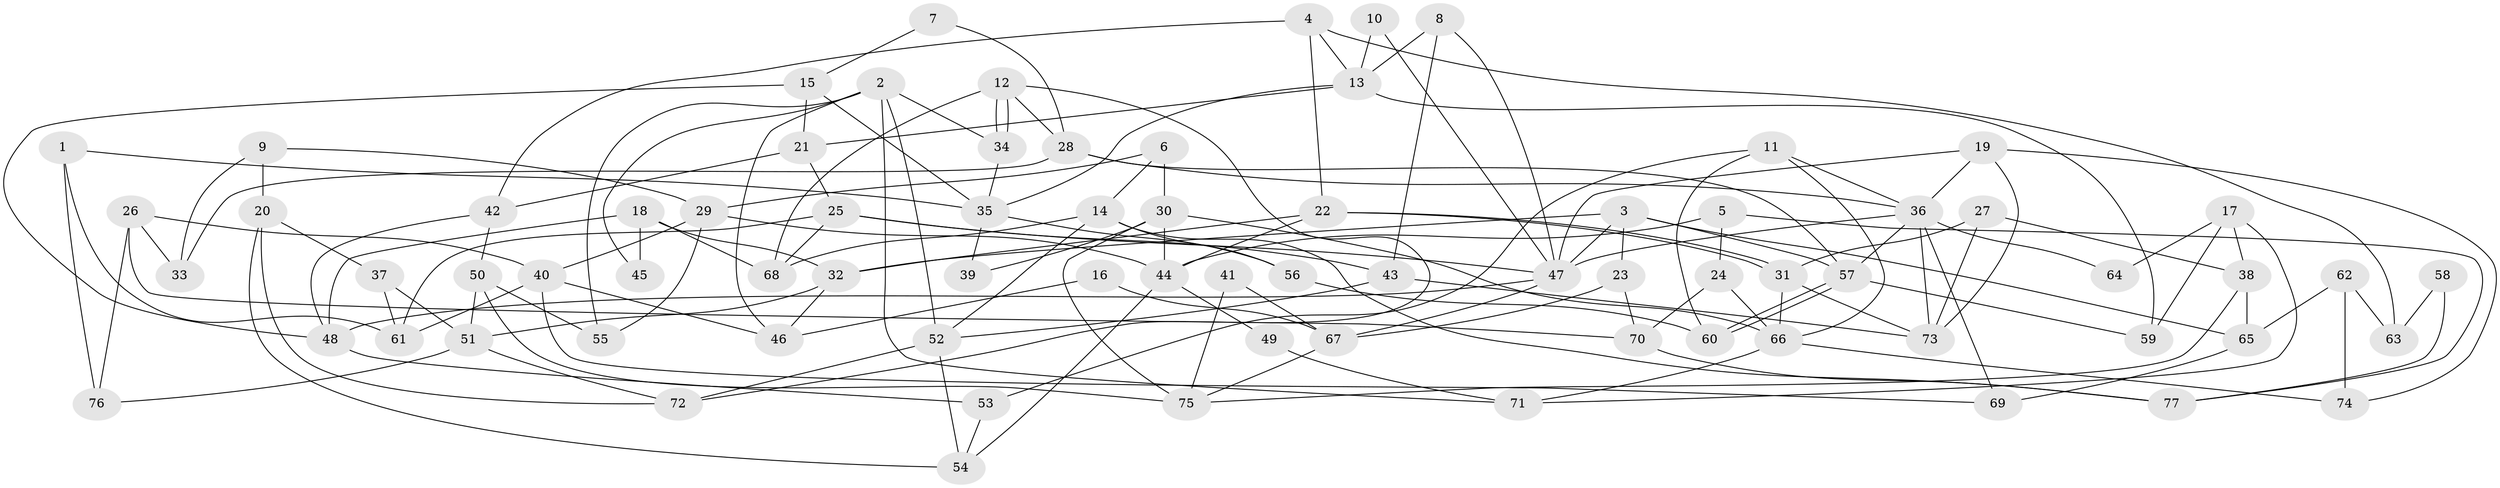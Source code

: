 // Generated by graph-tools (version 1.1) at 2025/49/03/09/25 04:49:40]
// undirected, 77 vertices, 154 edges
graph export_dot {
graph [start="1"]
  node [color=gray90,style=filled];
  1;
  2;
  3;
  4;
  5;
  6;
  7;
  8;
  9;
  10;
  11;
  12;
  13;
  14;
  15;
  16;
  17;
  18;
  19;
  20;
  21;
  22;
  23;
  24;
  25;
  26;
  27;
  28;
  29;
  30;
  31;
  32;
  33;
  34;
  35;
  36;
  37;
  38;
  39;
  40;
  41;
  42;
  43;
  44;
  45;
  46;
  47;
  48;
  49;
  50;
  51;
  52;
  53;
  54;
  55;
  56;
  57;
  58;
  59;
  60;
  61;
  62;
  63;
  64;
  65;
  66;
  67;
  68;
  69;
  70;
  71;
  72;
  73;
  74;
  75;
  76;
  77;
  1 -- 35;
  1 -- 61;
  1 -- 76;
  2 -- 55;
  2 -- 52;
  2 -- 34;
  2 -- 45;
  2 -- 46;
  2 -- 71;
  3 -- 57;
  3 -- 47;
  3 -- 23;
  3 -- 32;
  3 -- 65;
  4 -- 22;
  4 -- 13;
  4 -- 42;
  4 -- 63;
  5 -- 24;
  5 -- 44;
  5 -- 77;
  6 -- 30;
  6 -- 29;
  6 -- 14;
  7 -- 15;
  7 -- 28;
  8 -- 47;
  8 -- 43;
  8 -- 13;
  9 -- 33;
  9 -- 29;
  9 -- 20;
  10 -- 13;
  10 -- 47;
  11 -- 36;
  11 -- 60;
  11 -- 53;
  11 -- 66;
  12 -- 34;
  12 -- 34;
  12 -- 28;
  12 -- 68;
  12 -- 72;
  13 -- 21;
  13 -- 35;
  13 -- 59;
  14 -- 52;
  14 -- 56;
  14 -- 68;
  14 -- 77;
  15 -- 35;
  15 -- 48;
  15 -- 21;
  16 -- 46;
  16 -- 67;
  17 -- 71;
  17 -- 59;
  17 -- 38;
  17 -- 64;
  18 -- 68;
  18 -- 32;
  18 -- 45;
  18 -- 48;
  19 -- 47;
  19 -- 73;
  19 -- 36;
  19 -- 74;
  20 -- 72;
  20 -- 37;
  20 -- 54;
  21 -- 25;
  21 -- 42;
  22 -- 32;
  22 -- 31;
  22 -- 31;
  22 -- 44;
  23 -- 67;
  23 -- 70;
  24 -- 70;
  24 -- 66;
  25 -- 43;
  25 -- 68;
  25 -- 47;
  25 -- 61;
  26 -- 76;
  26 -- 70;
  26 -- 33;
  26 -- 40;
  27 -- 73;
  27 -- 38;
  27 -- 31;
  28 -- 57;
  28 -- 36;
  28 -- 33;
  29 -- 44;
  29 -- 40;
  29 -- 55;
  30 -- 44;
  30 -- 66;
  30 -- 39;
  30 -- 75;
  31 -- 66;
  31 -- 73;
  32 -- 51;
  32 -- 46;
  34 -- 35;
  35 -- 39;
  35 -- 56;
  36 -- 47;
  36 -- 57;
  36 -- 64;
  36 -- 69;
  36 -- 73;
  37 -- 61;
  37 -- 51;
  38 -- 65;
  38 -- 75;
  40 -- 46;
  40 -- 61;
  40 -- 69;
  41 -- 67;
  41 -- 75;
  42 -- 48;
  42 -- 50;
  43 -- 52;
  43 -- 73;
  44 -- 54;
  44 -- 49;
  47 -- 48;
  47 -- 67;
  48 -- 53;
  49 -- 71;
  50 -- 75;
  50 -- 51;
  50 -- 55;
  51 -- 72;
  51 -- 76;
  52 -- 72;
  52 -- 54;
  53 -- 54;
  56 -- 60;
  57 -- 60;
  57 -- 60;
  57 -- 59;
  58 -- 63;
  58 -- 77;
  62 -- 74;
  62 -- 65;
  62 -- 63;
  65 -- 69;
  66 -- 71;
  66 -- 74;
  67 -- 75;
  70 -- 77;
}
